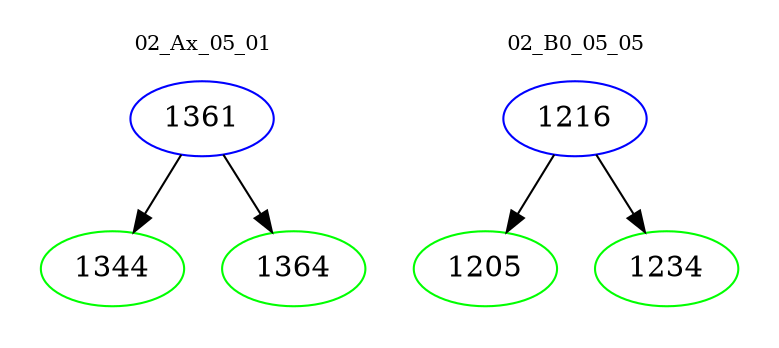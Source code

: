 digraph{
subgraph cluster_0 {
color = white
label = "02_Ax_05_01";
fontsize=10;
T0_1361 [label="1361", color="blue"]
T0_1361 -> T0_1344 [color="black"]
T0_1344 [label="1344", color="green"]
T0_1361 -> T0_1364 [color="black"]
T0_1364 [label="1364", color="green"]
}
subgraph cluster_1 {
color = white
label = "02_B0_05_05";
fontsize=10;
T1_1216 [label="1216", color="blue"]
T1_1216 -> T1_1205 [color="black"]
T1_1205 [label="1205", color="green"]
T1_1216 -> T1_1234 [color="black"]
T1_1234 [label="1234", color="green"]
}
}

